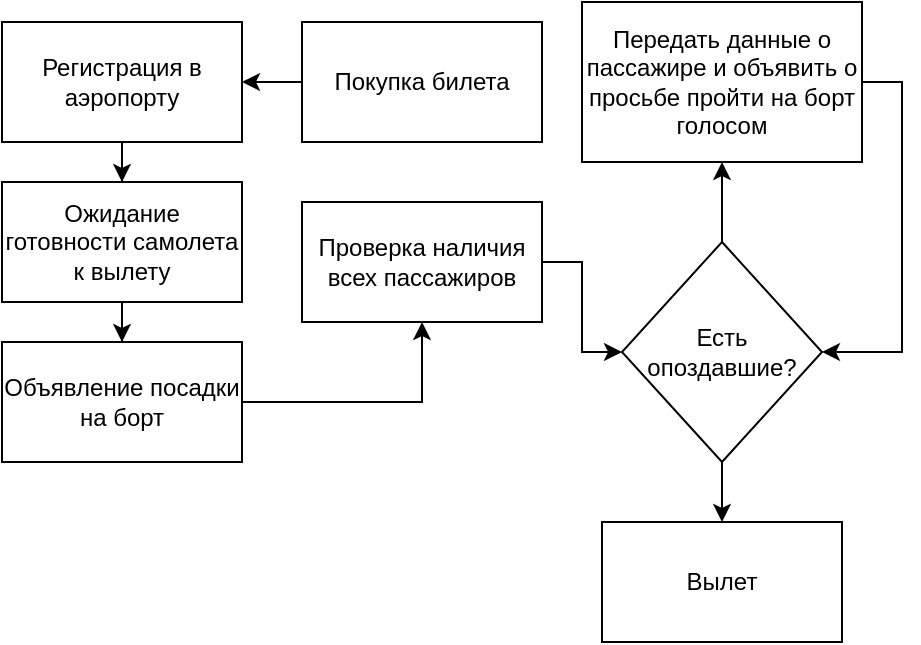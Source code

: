 <mxfile version="20.8.17" type="github">
  <diagram name="Страница 1" id="fmT0ofDzabVhrrgedcQF">
    <mxGraphModel dx="1004" dy="573" grid="1" gridSize="10" guides="1" tooltips="1" connect="1" arrows="1" fold="1" page="1" pageScale="1" pageWidth="827" pageHeight="1169" math="0" shadow="0">
      <root>
        <mxCell id="0" />
        <mxCell id="1" parent="0" />
        <mxCell id="fvHZYyWfnrOP4d3qYMUE-24" value="" style="edgeStyle=orthogonalEdgeStyle;rounded=0;orthogonalLoop=1;jettySize=auto;html=1;" edge="1" parent="1" source="fvHZYyWfnrOP4d3qYMUE-1" target="fvHZYyWfnrOP4d3qYMUE-3">
          <mxGeometry relative="1" as="geometry" />
        </mxCell>
        <mxCell id="fvHZYyWfnrOP4d3qYMUE-1" value="Покупка билета" style="rounded=0;whiteSpace=wrap;html=1;" vertex="1" parent="1">
          <mxGeometry x="310" y="170" width="120" height="60" as="geometry" />
        </mxCell>
        <mxCell id="fvHZYyWfnrOP4d3qYMUE-7" style="edgeStyle=orthogonalEdgeStyle;rounded=0;orthogonalLoop=1;jettySize=auto;html=1;entryX=0.5;entryY=0;entryDx=0;entryDy=0;" edge="1" parent="1" source="fvHZYyWfnrOP4d3qYMUE-3" target="fvHZYyWfnrOP4d3qYMUE-11">
          <mxGeometry relative="1" as="geometry">
            <mxPoint x="220" y="260" as="targetPoint" />
          </mxGeometry>
        </mxCell>
        <mxCell id="fvHZYyWfnrOP4d3qYMUE-3" value="Регистрация в аэропорту" style="whiteSpace=wrap;html=1;rounded=0;" vertex="1" parent="1">
          <mxGeometry x="160" y="170" width="120" height="60" as="geometry" />
        </mxCell>
        <mxCell id="fvHZYyWfnrOP4d3qYMUE-15" value="" style="edgeStyle=orthogonalEdgeStyle;rounded=0;orthogonalLoop=1;jettySize=auto;html=1;" edge="1" parent="1" source="fvHZYyWfnrOP4d3qYMUE-8" target="fvHZYyWfnrOP4d3qYMUE-13">
          <mxGeometry relative="1" as="geometry" />
        </mxCell>
        <mxCell id="fvHZYyWfnrOP4d3qYMUE-8" value="Объявление посадки на борт" style="whiteSpace=wrap;html=1;rounded=0;glass=0;" vertex="1" parent="1">
          <mxGeometry x="160" y="330" width="120" height="60" as="geometry" />
        </mxCell>
        <mxCell id="fvHZYyWfnrOP4d3qYMUE-12" style="edgeStyle=orthogonalEdgeStyle;rounded=0;orthogonalLoop=1;jettySize=auto;html=1;" edge="1" parent="1" source="fvHZYyWfnrOP4d3qYMUE-11" target="fvHZYyWfnrOP4d3qYMUE-8">
          <mxGeometry relative="1" as="geometry" />
        </mxCell>
        <mxCell id="fvHZYyWfnrOP4d3qYMUE-11" value="Ожидание готовности самолета к вылету" style="rounded=0;whiteSpace=wrap;html=1;glass=0;" vertex="1" parent="1">
          <mxGeometry x="160" y="250" width="120" height="60" as="geometry" />
        </mxCell>
        <mxCell id="fvHZYyWfnrOP4d3qYMUE-17" value="" style="edgeStyle=orthogonalEdgeStyle;rounded=0;orthogonalLoop=1;jettySize=auto;html=1;" edge="1" parent="1" source="fvHZYyWfnrOP4d3qYMUE-13" target="fvHZYyWfnrOP4d3qYMUE-16">
          <mxGeometry relative="1" as="geometry" />
        </mxCell>
        <mxCell id="fvHZYyWfnrOP4d3qYMUE-13" value="Проверка наличия всех пассажиров" style="rounded=0;whiteSpace=wrap;html=1;glass=0;" vertex="1" parent="1">
          <mxGeometry x="310" y="260" width="120" height="60" as="geometry" />
        </mxCell>
        <mxCell id="fvHZYyWfnrOP4d3qYMUE-19" value="" style="edgeStyle=orthogonalEdgeStyle;rounded=0;orthogonalLoop=1;jettySize=auto;html=1;" edge="1" parent="1" source="fvHZYyWfnrOP4d3qYMUE-16" target="fvHZYyWfnrOP4d3qYMUE-18">
          <mxGeometry relative="1" as="geometry" />
        </mxCell>
        <mxCell id="fvHZYyWfnrOP4d3qYMUE-21" value="" style="edgeStyle=orthogonalEdgeStyle;rounded=0;orthogonalLoop=1;jettySize=auto;html=1;" edge="1" parent="1" source="fvHZYyWfnrOP4d3qYMUE-16" target="fvHZYyWfnrOP4d3qYMUE-20">
          <mxGeometry relative="1" as="geometry" />
        </mxCell>
        <mxCell id="fvHZYyWfnrOP4d3qYMUE-16" value="Есть опоздавшие?" style="rhombus;whiteSpace=wrap;html=1;rounded=0;glass=0;" vertex="1" parent="1">
          <mxGeometry x="470" y="280" width="100" height="110" as="geometry" />
        </mxCell>
        <mxCell id="fvHZYyWfnrOP4d3qYMUE-23" style="edgeStyle=orthogonalEdgeStyle;rounded=0;orthogonalLoop=1;jettySize=auto;html=1;entryX=1;entryY=0.5;entryDx=0;entryDy=0;exitX=1;exitY=0.5;exitDx=0;exitDy=0;" edge="1" parent="1" source="fvHZYyWfnrOP4d3qYMUE-18" target="fvHZYyWfnrOP4d3qYMUE-16">
          <mxGeometry relative="1" as="geometry" />
        </mxCell>
        <mxCell id="fvHZYyWfnrOP4d3qYMUE-18" value="Передать данные о пассажире и объявить о просьбе пройти на борт голосом" style="whiteSpace=wrap;html=1;rounded=0;glass=0;" vertex="1" parent="1">
          <mxGeometry x="450" y="160" width="140" height="80" as="geometry" />
        </mxCell>
        <mxCell id="fvHZYyWfnrOP4d3qYMUE-20" value="Вылет" style="whiteSpace=wrap;html=1;rounded=0;glass=0;" vertex="1" parent="1">
          <mxGeometry x="460" y="420" width="120" height="60" as="geometry" />
        </mxCell>
      </root>
    </mxGraphModel>
  </diagram>
</mxfile>
